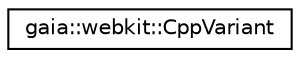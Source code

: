 digraph G
{
  edge [fontname="Helvetica",fontsize="10",labelfontname="Helvetica",labelfontsize="10"];
  node [fontname="Helvetica",fontsize="10",shape=record];
  rankdir=LR;
  Node1 [label="gaia::webkit::CppVariant",height=0.2,width=0.4,color="black", fillcolor="white", style="filled",URL="$d4/d44/classgaia_1_1webkit_1_1_cpp_variant.html"];
}
